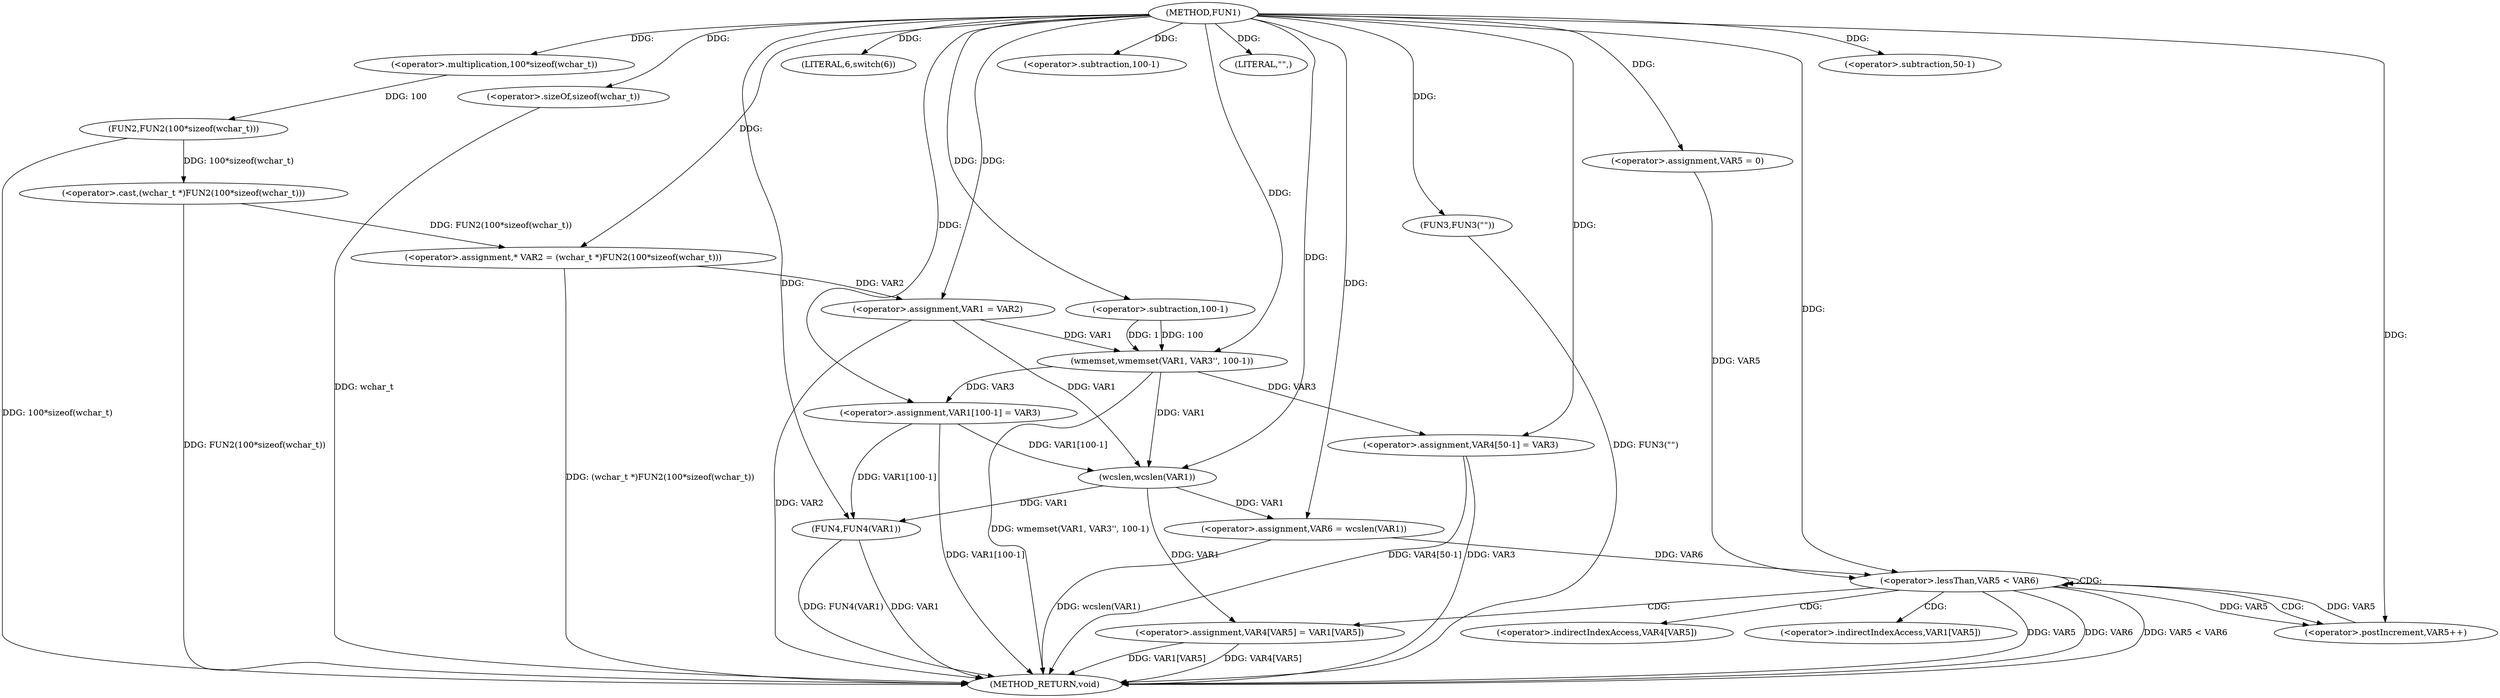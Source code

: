 digraph FUN1 {  
"1000100" [label = "(METHOD,FUN1)" ]
"1000172" [label = "(METHOD_RETURN,void)" ]
"1000104" [label = "(<operator>.assignment,* VAR2 = (wchar_t *)FUN2(100*sizeof(wchar_t)))" ]
"1000106" [label = "(<operator>.cast,(wchar_t *)FUN2(100*sizeof(wchar_t)))" ]
"1000108" [label = "(FUN2,FUN2(100*sizeof(wchar_t)))" ]
"1000109" [label = "(<operator>.multiplication,100*sizeof(wchar_t))" ]
"1000111" [label = "(<operator>.sizeOf,sizeof(wchar_t))" ]
"1000113" [label = "(<operator>.assignment,VAR1 = VAR2)" ]
"1000117" [label = "(LITERAL,6,switch(6))" ]
"1000120" [label = "(wmemset,wmemset(VAR1, VAR3'', 100-1))" ]
"1000123" [label = "(<operator>.subtraction,100-1)" ]
"1000126" [label = "(<operator>.assignment,VAR1[100-1] = VAR3)" ]
"1000129" [label = "(<operator>.subtraction,100-1)" ]
"1000135" [label = "(FUN3,FUN3(\"\"))" ]
"1000139" [label = "(LITERAL,\"\",)" ]
"1000142" [label = "(<operator>.assignment,VAR6 = wcslen(VAR1))" ]
"1000144" [label = "(wcslen,wcslen(VAR1))" ]
"1000147" [label = "(<operator>.assignment,VAR5 = 0)" ]
"1000150" [label = "(<operator>.lessThan,VAR5 < VAR6)" ]
"1000153" [label = "(<operator>.postIncrement,VAR5++)" ]
"1000156" [label = "(<operator>.assignment,VAR4[VAR5] = VAR1[VAR5])" ]
"1000163" [label = "(<operator>.assignment,VAR4[50-1] = VAR3)" ]
"1000166" [label = "(<operator>.subtraction,50-1)" ]
"1000170" [label = "(FUN4,FUN4(VAR1))" ]
"1000157" [label = "(<operator>.indirectIndexAccess,VAR4[VAR5])" ]
"1000160" [label = "(<operator>.indirectIndexAccess,VAR1[VAR5])" ]
  "1000106" -> "1000172"  [ label = "DDG: FUN2(100*sizeof(wchar_t))"] 
  "1000150" -> "1000172"  [ label = "DDG: VAR5"] 
  "1000163" -> "1000172"  [ label = "DDG: VAR3"] 
  "1000156" -> "1000172"  [ label = "DDG: VAR4[VAR5]"] 
  "1000156" -> "1000172"  [ label = "DDG: VAR1[VAR5]"] 
  "1000113" -> "1000172"  [ label = "DDG: VAR2"] 
  "1000111" -> "1000172"  [ label = "DDG: wchar_t"] 
  "1000170" -> "1000172"  [ label = "DDG: VAR1"] 
  "1000163" -> "1000172"  [ label = "DDG: VAR4[50-1]"] 
  "1000150" -> "1000172"  [ label = "DDG: VAR6"] 
  "1000142" -> "1000172"  [ label = "DDG: wcslen(VAR1)"] 
  "1000126" -> "1000172"  [ label = "DDG: VAR1[100-1]"] 
  "1000135" -> "1000172"  [ label = "DDG: FUN3(\"\")"] 
  "1000120" -> "1000172"  [ label = "DDG: wmemset(VAR1, VAR3'', 100-1)"] 
  "1000170" -> "1000172"  [ label = "DDG: FUN4(VAR1)"] 
  "1000150" -> "1000172"  [ label = "DDG: VAR5 < VAR6"] 
  "1000104" -> "1000172"  [ label = "DDG: (wchar_t *)FUN2(100*sizeof(wchar_t))"] 
  "1000108" -> "1000172"  [ label = "DDG: 100*sizeof(wchar_t)"] 
  "1000106" -> "1000104"  [ label = "DDG: FUN2(100*sizeof(wchar_t))"] 
  "1000100" -> "1000104"  [ label = "DDG: "] 
  "1000108" -> "1000106"  [ label = "DDG: 100*sizeof(wchar_t)"] 
  "1000109" -> "1000108"  [ label = "DDG: 100"] 
  "1000100" -> "1000109"  [ label = "DDG: "] 
  "1000100" -> "1000111"  [ label = "DDG: "] 
  "1000104" -> "1000113"  [ label = "DDG: VAR2"] 
  "1000100" -> "1000113"  [ label = "DDG: "] 
  "1000100" -> "1000117"  [ label = "DDG: "] 
  "1000113" -> "1000120"  [ label = "DDG: VAR1"] 
  "1000100" -> "1000120"  [ label = "DDG: "] 
  "1000123" -> "1000120"  [ label = "DDG: 100"] 
  "1000123" -> "1000120"  [ label = "DDG: 1"] 
  "1000100" -> "1000123"  [ label = "DDG: "] 
  "1000120" -> "1000126"  [ label = "DDG: VAR3"] 
  "1000100" -> "1000126"  [ label = "DDG: "] 
  "1000100" -> "1000129"  [ label = "DDG: "] 
  "1000100" -> "1000135"  [ label = "DDG: "] 
  "1000100" -> "1000139"  [ label = "DDG: "] 
  "1000144" -> "1000142"  [ label = "DDG: VAR1"] 
  "1000100" -> "1000142"  [ label = "DDG: "] 
  "1000113" -> "1000144"  [ label = "DDG: VAR1"] 
  "1000120" -> "1000144"  [ label = "DDG: VAR1"] 
  "1000126" -> "1000144"  [ label = "DDG: VAR1[100-1]"] 
  "1000100" -> "1000144"  [ label = "DDG: "] 
  "1000100" -> "1000147"  [ label = "DDG: "] 
  "1000147" -> "1000150"  [ label = "DDG: VAR5"] 
  "1000153" -> "1000150"  [ label = "DDG: VAR5"] 
  "1000100" -> "1000150"  [ label = "DDG: "] 
  "1000142" -> "1000150"  [ label = "DDG: VAR6"] 
  "1000150" -> "1000153"  [ label = "DDG: VAR5"] 
  "1000100" -> "1000153"  [ label = "DDG: "] 
  "1000144" -> "1000156"  [ label = "DDG: VAR1"] 
  "1000100" -> "1000163"  [ label = "DDG: "] 
  "1000120" -> "1000163"  [ label = "DDG: VAR3"] 
  "1000100" -> "1000166"  [ label = "DDG: "] 
  "1000126" -> "1000170"  [ label = "DDG: VAR1[100-1]"] 
  "1000144" -> "1000170"  [ label = "DDG: VAR1"] 
  "1000100" -> "1000170"  [ label = "DDG: "] 
  "1000150" -> "1000153"  [ label = "CDG: "] 
  "1000150" -> "1000156"  [ label = "CDG: "] 
  "1000150" -> "1000160"  [ label = "CDG: "] 
  "1000150" -> "1000150"  [ label = "CDG: "] 
  "1000150" -> "1000157"  [ label = "CDG: "] 
}
